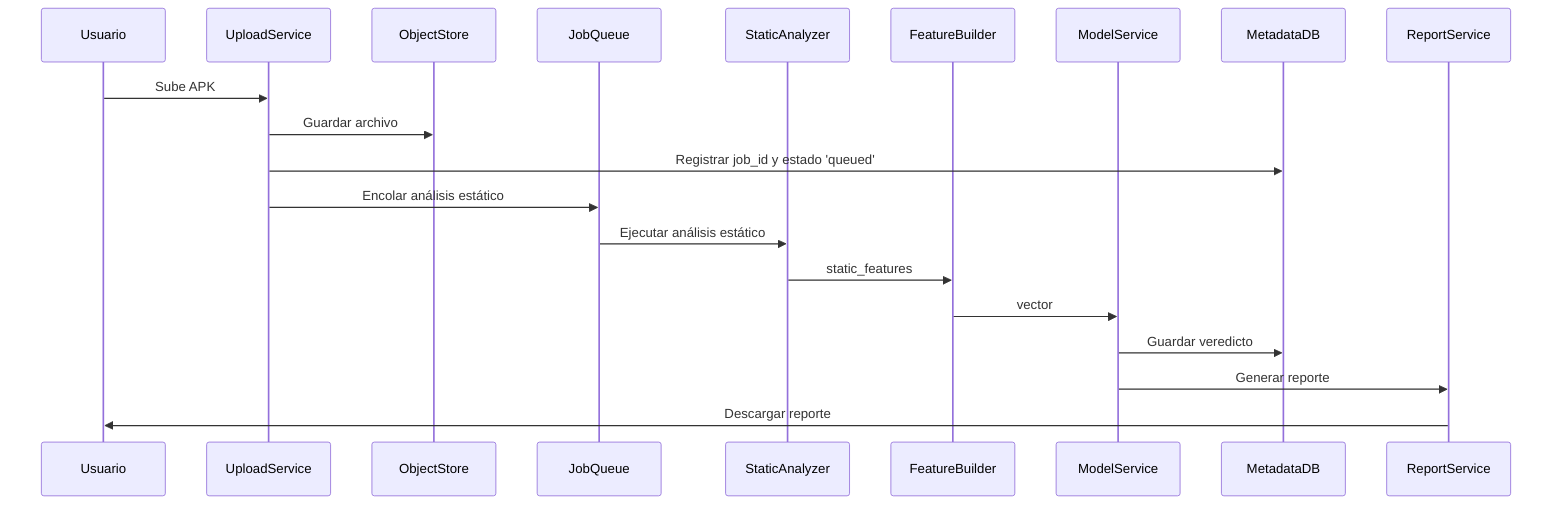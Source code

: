 sequenceDiagram
    participant U as Usuario
    participant API as UploadService
    participant OS as ObjectStore
    participant MQ as JobQueue
    participant SA as StaticAnalyzer
    participant FB as FeatureBuilder
    participant MS as ModelService
    participant MDB as MetadataDB
    participant RS as ReportService

    U->>API: Sube APK
    API->>OS: Guardar archivo
    API->>MDB: Registrar job_id y estado 'queued'
    API->>MQ: Encolar análisis estático
    MQ->>SA: Ejecutar análisis estático
    SA->>FB: static_features
    FB->>MS: vector
    MS->>MDB: Guardar veredicto
    MS->>RS: Generar reporte
    RS->>U: Descargar reporte